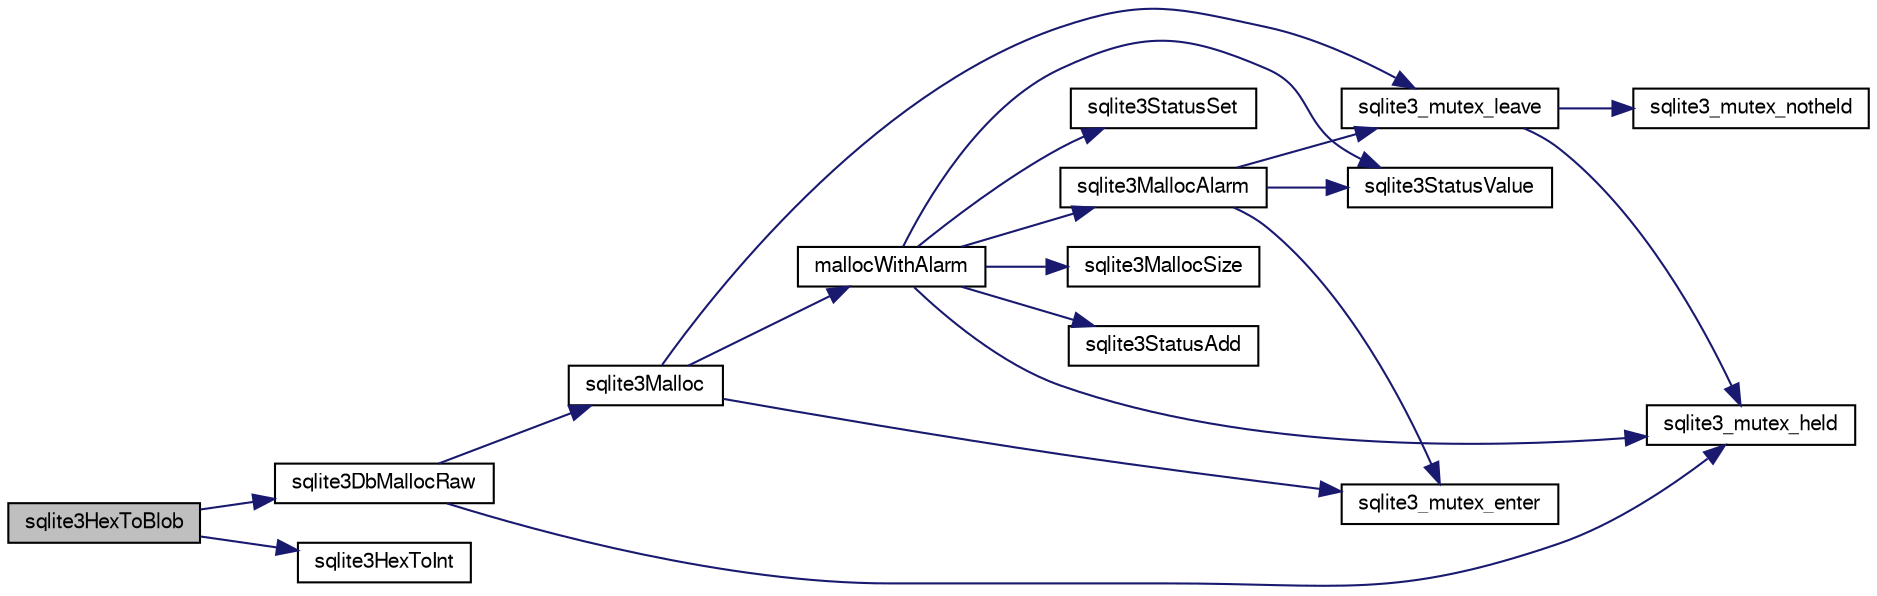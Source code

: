 digraph "sqlite3HexToBlob"
{
  edge [fontname="FreeSans",fontsize="10",labelfontname="FreeSans",labelfontsize="10"];
  node [fontname="FreeSans",fontsize="10",shape=record];
  rankdir="LR";
  Node563385 [label="sqlite3HexToBlob",height=0.2,width=0.4,color="black", fillcolor="grey75", style="filled", fontcolor="black"];
  Node563385 -> Node563386 [color="midnightblue",fontsize="10",style="solid",fontname="FreeSans"];
  Node563386 [label="sqlite3DbMallocRaw",height=0.2,width=0.4,color="black", fillcolor="white", style="filled",URL="$sqlite3_8c.html#abbe8be0cf7175e11ddc3e2218fad924e"];
  Node563386 -> Node563387 [color="midnightblue",fontsize="10",style="solid",fontname="FreeSans"];
  Node563387 [label="sqlite3_mutex_held",height=0.2,width=0.4,color="black", fillcolor="white", style="filled",URL="$sqlite3_8c.html#acf77da68932b6bc163c5e68547ecc3e7"];
  Node563386 -> Node563388 [color="midnightblue",fontsize="10",style="solid",fontname="FreeSans"];
  Node563388 [label="sqlite3Malloc",height=0.2,width=0.4,color="black", fillcolor="white", style="filled",URL="$sqlite3_8c.html#a361a2eaa846b1885f123abe46f5d8b2b"];
  Node563388 -> Node563389 [color="midnightblue",fontsize="10",style="solid",fontname="FreeSans"];
  Node563389 [label="sqlite3_mutex_enter",height=0.2,width=0.4,color="black", fillcolor="white", style="filled",URL="$sqlite3_8c.html#a1c12cde690bd89f104de5cbad12a6bf5"];
  Node563388 -> Node563390 [color="midnightblue",fontsize="10",style="solid",fontname="FreeSans"];
  Node563390 [label="mallocWithAlarm",height=0.2,width=0.4,color="black", fillcolor="white", style="filled",URL="$sqlite3_8c.html#ab070d5cf8e48ec8a6a43cf025d48598b"];
  Node563390 -> Node563387 [color="midnightblue",fontsize="10",style="solid",fontname="FreeSans"];
  Node563390 -> Node563391 [color="midnightblue",fontsize="10",style="solid",fontname="FreeSans"];
  Node563391 [label="sqlite3StatusSet",height=0.2,width=0.4,color="black", fillcolor="white", style="filled",URL="$sqlite3_8c.html#afec7586c01fcb5ea17dc9d7725a589d9"];
  Node563390 -> Node563392 [color="midnightblue",fontsize="10",style="solid",fontname="FreeSans"];
  Node563392 [label="sqlite3StatusValue",height=0.2,width=0.4,color="black", fillcolor="white", style="filled",URL="$sqlite3_8c.html#a30b8ac296c6e200c1fa57708d52c6ef6"];
  Node563390 -> Node563393 [color="midnightblue",fontsize="10",style="solid",fontname="FreeSans"];
  Node563393 [label="sqlite3MallocAlarm",height=0.2,width=0.4,color="black", fillcolor="white", style="filled",URL="$sqlite3_8c.html#ada66988e8471d1198f3219c062377508"];
  Node563393 -> Node563392 [color="midnightblue",fontsize="10",style="solid",fontname="FreeSans"];
  Node563393 -> Node563394 [color="midnightblue",fontsize="10",style="solid",fontname="FreeSans"];
  Node563394 [label="sqlite3_mutex_leave",height=0.2,width=0.4,color="black", fillcolor="white", style="filled",URL="$sqlite3_8c.html#a5838d235601dbd3c1fa993555c6bcc93"];
  Node563394 -> Node563387 [color="midnightblue",fontsize="10",style="solid",fontname="FreeSans"];
  Node563394 -> Node563395 [color="midnightblue",fontsize="10",style="solid",fontname="FreeSans"];
  Node563395 [label="sqlite3_mutex_notheld",height=0.2,width=0.4,color="black", fillcolor="white", style="filled",URL="$sqlite3_8c.html#a83967c837c1c000d3b5adcfaa688f5dc"];
  Node563393 -> Node563389 [color="midnightblue",fontsize="10",style="solid",fontname="FreeSans"];
  Node563390 -> Node563396 [color="midnightblue",fontsize="10",style="solid",fontname="FreeSans"];
  Node563396 [label="sqlite3MallocSize",height=0.2,width=0.4,color="black", fillcolor="white", style="filled",URL="$sqlite3_8c.html#acf5d2a5f35270bafb050bd2def576955"];
  Node563390 -> Node563397 [color="midnightblue",fontsize="10",style="solid",fontname="FreeSans"];
  Node563397 [label="sqlite3StatusAdd",height=0.2,width=0.4,color="black", fillcolor="white", style="filled",URL="$sqlite3_8c.html#afa029f93586aeab4cc85360905dae9cd"];
  Node563388 -> Node563394 [color="midnightblue",fontsize="10",style="solid",fontname="FreeSans"];
  Node563385 -> Node563398 [color="midnightblue",fontsize="10",style="solid",fontname="FreeSans"];
  Node563398 [label="sqlite3HexToInt",height=0.2,width=0.4,color="black", fillcolor="white", style="filled",URL="$sqlite3_8c.html#ae3802c77b18399c03c8c9f973ff47239"];
}
